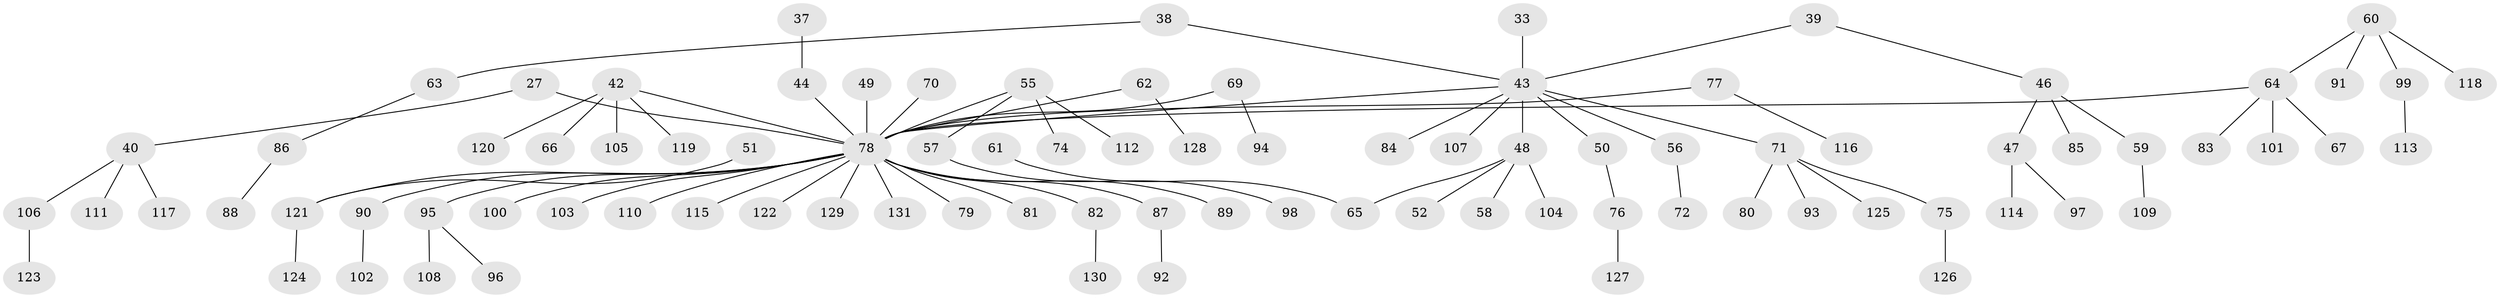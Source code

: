 // original degree distribution, {7: 0.007633587786259542, 2: 0.26717557251908397, 5: 0.022900763358778626, 4: 0.09923664122137404, 3: 0.12213740458015267, 6: 0.007633587786259542, 1: 0.4732824427480916}
// Generated by graph-tools (version 1.1) at 2025/55/03/04/25 21:55:57]
// undirected, 91 vertices, 90 edges
graph export_dot {
graph [start="1"]
  node [color=gray90,style=filled];
  27;
  33;
  37;
  38;
  39;
  40;
  42 [super="+36"];
  43 [super="+19+32+31+34"];
  44 [super="+30"];
  46;
  47;
  48 [super="+45"];
  49;
  50;
  51;
  52;
  55;
  56;
  57;
  58;
  59;
  60;
  61;
  62;
  63;
  64 [super="+11"];
  65 [super="+54"];
  66;
  67;
  69;
  70;
  71 [super="+41"];
  72;
  74;
  75;
  76;
  77;
  78 [super="+26+73+14+17+20+35+22+68"];
  79;
  80;
  81;
  82;
  83;
  84;
  85;
  86;
  87;
  88;
  89;
  90;
  91;
  92;
  93;
  94;
  95;
  96;
  97;
  98;
  99;
  100;
  101;
  102;
  103;
  104;
  105;
  106;
  107;
  108;
  109;
  110;
  111;
  112;
  113;
  114;
  115;
  116;
  117;
  118;
  119;
  120;
  121 [super="+25"];
  122;
  123;
  124;
  125;
  126;
  127;
  128;
  129;
  130;
  131;
  27 -- 40;
  27 -- 78;
  33 -- 43;
  37 -- 44;
  38 -- 63;
  38 -- 43;
  39 -- 46;
  39 -- 43;
  40 -- 106;
  40 -- 111;
  40 -- 117;
  42 -- 66;
  42 -- 119;
  42 -- 120;
  42 -- 105;
  42 -- 78;
  43 -- 50;
  43 -- 84;
  43 -- 56;
  43 -- 78;
  43 -- 107;
  43 -- 71;
  43 -- 48;
  44 -- 78;
  46 -- 47;
  46 -- 59;
  46 -- 85;
  47 -- 97;
  47 -- 114;
  48 -- 58;
  48 -- 52;
  48 -- 104;
  48 -- 65;
  49 -- 78;
  50 -- 76;
  51 -- 121;
  55 -- 57;
  55 -- 74;
  55 -- 112;
  55 -- 78;
  56 -- 72;
  57 -- 98;
  59 -- 109;
  60 -- 91;
  60 -- 99;
  60 -- 118;
  60 -- 64;
  61 -- 65;
  62 -- 128;
  62 -- 78;
  63 -- 86;
  64 -- 101;
  64 -- 67;
  64 -- 83;
  64 -- 78;
  69 -- 94;
  69 -- 78;
  70 -- 78;
  71 -- 75;
  71 -- 125;
  71 -- 80;
  71 -- 93;
  75 -- 126;
  76 -- 127;
  77 -- 116;
  77 -- 78;
  78 -- 82;
  78 -- 81;
  78 -- 90;
  78 -- 95;
  78 -- 129;
  78 -- 79;
  78 -- 87;
  78 -- 131;
  78 -- 115;
  78 -- 103;
  78 -- 121;
  78 -- 122;
  78 -- 100;
  78 -- 89;
  78 -- 110;
  82 -- 130;
  86 -- 88;
  87 -- 92;
  90 -- 102;
  95 -- 96;
  95 -- 108;
  99 -- 113;
  106 -- 123;
  121 -- 124;
}
